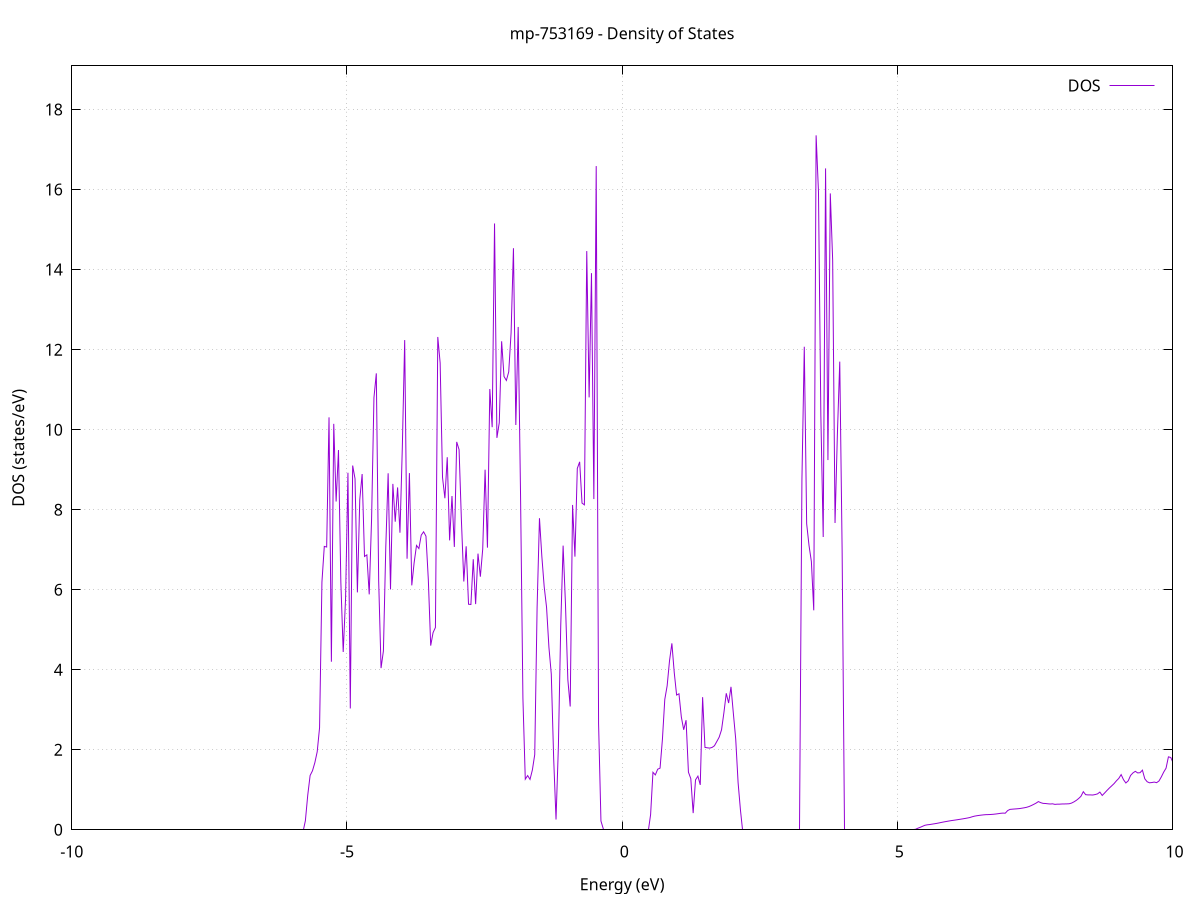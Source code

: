 set title 'mp-753169 - Density of States'
set xlabel 'Energy (eV)'
set ylabel 'DOS (states/eV)'
set grid
set xrange [-10:10]
set yrange [0:19.092]
set xzeroaxis lt -1
set terminal png size 800,600
set output 'mp-753169_dos_gnuplot.png'
plot '-' using 1:2 with lines title 'DOS'
-51.425900 0.000000
-51.383000 0.000000
-51.340000 0.000000
-51.297100 0.000000
-51.254100 0.000000
-51.211100 0.000000
-51.168200 0.000000
-51.125200 0.000000
-51.082200 0.000000
-51.039300 0.000000
-50.996300 0.000000
-50.953300 0.000000
-50.910400 0.000000
-50.867400 0.000000
-50.824500 0.000000
-50.781500 0.000000
-50.738500 0.000000
-50.695600 0.000000
-50.652600 0.000000
-50.609600 0.000000
-50.566700 0.000000
-50.523700 0.000000
-50.480800 0.000000
-50.437800 0.000000
-50.394800 0.000000
-50.351900 0.000000
-50.308900 0.000000
-50.265900 0.000000
-50.223000 0.000000
-50.180000 0.000000
-50.137000 0.000000
-50.094100 0.000000
-50.051100 0.000000
-50.008200 0.000000
-49.965200 0.000000
-49.922200 0.000000
-49.879300 0.000000
-49.836300 0.000000
-49.793300 0.000000
-49.750400 0.000000
-49.707400 0.000000
-49.664400 0.000000
-49.621500 0.000000
-49.578500 0.000000
-49.535600 0.000000
-49.492600 0.000000
-49.449600 0.000000
-49.406700 0.000000
-49.363700 0.000000
-49.320700 0.000000
-49.277800 0.000000
-49.234800 0.000000
-49.191800 0.000000
-49.148900 0.000000
-49.105900 0.000000
-49.063000 0.000000
-49.020000 0.000000
-48.977000 0.000000
-48.934100 0.000000
-48.891100 0.000000
-48.848100 0.000000
-48.805200 0.000000
-48.762200 0.000000
-48.719200 0.000000
-48.676300 0.000000
-48.633300 0.000000
-48.590400 0.000000
-48.547400 0.000000
-48.504400 0.000000
-48.461500 0.000000
-48.418500 0.000000
-48.375500 0.000000
-48.332600 0.000000
-48.289600 0.000000
-48.246600 0.000000
-48.203700 0.000000
-48.160700 0.000000
-48.117800 0.000000
-48.074800 0.000000
-48.031800 0.000000
-47.988900 0.000000
-47.945900 0.000000
-47.902900 0.000000
-47.860000 0.000000
-47.817000 0.000000
-47.774000 0.000000
-47.731100 0.000000
-47.688100 0.000000
-47.645200 0.000000
-47.602200 0.000000
-47.559200 0.000000
-47.516300 0.000000
-47.473300 0.000000
-47.430300 788.424200
-47.387400 0.000000
-47.344400 0.000000
-47.301400 0.000000
-47.258500 0.000000
-47.215500 0.000000
-47.172600 0.000000
-47.129600 0.000000
-47.086600 0.000000
-47.043700 0.000000
-47.000700 0.000000
-46.957700 0.000000
-46.914800 0.000000
-46.871800 0.000000
-46.828800 0.000000
-46.785900 0.000000
-46.742900 0.000000
-46.700000 0.000000
-46.657000 0.000000
-46.614000 0.000000
-46.571100 0.000000
-46.528100 0.000000
-46.485100 0.000000
-46.442200 0.000000
-46.399200 0.000000
-46.356200 0.000000
-46.313300 0.000000
-46.270300 0.000000
-46.227400 0.000000
-46.184400 0.000000
-46.141400 0.000000
-46.098500 0.000000
-46.055500 0.000000
-46.012500 0.000000
-45.969600 0.000000
-45.926600 0.000000
-45.883600 0.000000
-45.840700 0.000000
-45.797700 0.000000
-45.754800 0.000000
-45.711800 0.000000
-45.668800 0.000000
-45.625900 0.000000
-45.582900 0.000000
-45.539900 0.000000
-45.497000 0.000000
-45.454000 0.000000
-45.411000 0.000000
-45.368100 0.000000
-45.325100 0.000000
-45.282200 0.000000
-45.239200 0.000000
-45.196200 0.000000
-45.153300 0.000000
-45.110300 0.000000
-45.067300 0.000000
-45.024400 0.000000
-44.981400 0.000000
-44.938500 0.000000
-44.895500 0.000000
-44.852500 0.000000
-44.809600 0.000000
-44.766600 0.000000
-44.723600 0.000000
-44.680700 0.000000
-44.637700 0.000000
-44.594700 0.000000
-44.551800 0.000000
-44.508800 0.000000
-44.465900 0.000000
-44.422900 0.000000
-44.379900 0.000000
-44.337000 0.000000
-44.294000 0.000000
-44.251000 0.000000
-44.208100 0.000000
-44.165100 0.000000
-44.122100 0.000000
-44.079200 0.000000
-44.036200 0.000000
-43.993300 0.000000
-43.950300 0.000000
-43.907300 0.000000
-43.864400 0.000000
-43.821400 0.000000
-43.778400 0.000000
-43.735500 0.000000
-43.692500 0.000000
-43.649500 0.000000
-43.606600 0.000000
-43.563600 0.000000
-43.520700 0.000000
-43.477700 0.000000
-43.434700 0.000000
-43.391800 0.000000
-43.348800 0.000000
-43.305800 0.000000
-43.262900 0.000000
-43.219900 0.000000
-43.176900 0.000000
-43.134000 0.000000
-43.091000 0.000000
-43.048100 0.000000
-43.005100 0.000000
-42.962100 0.000000
-42.919200 0.000000
-42.876200 0.000000
-42.833200 0.000000
-42.790300 0.000000
-42.747300 0.000000
-42.704300 0.000000
-42.661400 0.000000
-42.618400 0.000000
-42.575500 0.000000
-42.532500 0.000000
-42.489500 0.000000
-42.446600 0.000000
-42.403600 0.000000
-42.360600 0.000000
-42.317700 0.000000
-42.274700 0.000000
-42.231700 0.000000
-42.188800 0.000000
-42.145800 0.000000
-42.102900 0.000000
-42.059900 0.000000
-42.016900 0.000000
-41.974000 0.000000
-41.931000 0.000000
-41.888000 0.000000
-41.845100 0.000000
-41.802100 0.000000
-41.759100 0.000000
-41.716200 0.000000
-41.673200 0.000000
-41.630300 0.000000
-41.587300 0.000000
-41.544300 0.000000
-41.501400 0.000000
-41.458400 0.000000
-41.415400 0.000000
-41.372500 0.000000
-41.329500 0.000000
-41.286500 0.000000
-41.243600 0.000000
-41.200600 0.000000
-41.157700 0.000000
-41.114700 0.000000
-41.071700 0.000000
-41.028800 0.000000
-40.985800 0.000000
-40.942800 0.000000
-40.899900 0.000000
-40.856900 0.000000
-40.813900 0.000000
-40.771000 0.000000
-40.728000 0.000000
-40.685100 0.000000
-40.642100 0.000000
-40.599100 0.000000
-40.556200 0.000000
-40.513200 0.000000
-40.470200 0.000000
-40.427300 0.000000
-40.384300 0.000000
-40.341300 0.000000
-40.298400 0.000000
-40.255400 0.000000
-40.212500 0.000000
-40.169500 0.000000
-40.126500 0.000000
-40.083600 0.000000
-40.040600 0.000000
-39.997600 0.000000
-39.954700 0.000000
-39.911700 0.000000
-39.868700 0.000000
-39.825800 0.000000
-39.782800 0.000000
-39.739900 0.000000
-39.696900 0.000000
-39.653900 0.000000
-39.611000 0.000000
-39.568000 0.000000
-39.525000 0.000000
-39.482100 0.000000
-39.439100 0.000000
-39.396100 0.000000
-39.353200 0.000000
-39.310200 0.000000
-39.267300 0.000000
-39.224300 0.000000
-39.181300 0.000000
-39.138400 0.000000
-39.095400 0.000000
-39.052400 0.000000
-39.009500 0.000000
-38.966500 0.000000
-38.923600 0.000000
-38.880600 0.000000
-38.837600 0.000000
-38.794700 0.000000
-38.751700 0.000000
-38.708700 0.000000
-38.665800 0.000000
-38.622800 0.000000
-38.579800 0.000000
-38.536900 0.000000
-38.493900 0.000000
-38.451000 0.000000
-38.408000 0.000000
-38.365000 0.000000
-38.322100 0.000000
-38.279100 0.000000
-38.236100 0.000000
-38.193200 0.000000
-38.150200 0.000000
-38.107200 0.000000
-38.064300 0.000000
-38.021300 0.000000
-37.978400 0.000000
-37.935400 0.000000
-37.892400 0.000000
-37.849500 0.000000
-37.806500 0.000000
-37.763500 0.000000
-37.720600 0.000000
-37.677600 0.000000
-37.634600 0.000000
-37.591700 0.000000
-37.548700 0.000000
-37.505800 0.000000
-37.462800 0.000000
-37.419800 0.000000
-37.376900 0.000000
-37.333900 0.000000
-37.290900 0.000000
-37.248000 0.000000
-37.205000 0.000000
-37.162000 0.000000
-37.119100 0.000000
-37.076100 0.000000
-37.033200 0.000000
-36.990200 0.000000
-36.947200 0.000000
-36.904300 0.000000
-36.861300 0.000000
-36.818300 0.000000
-36.775400 0.000000
-36.732400 0.000000
-36.689400 0.000000
-36.646500 0.000000
-36.603500 0.000000
-36.560600 0.000000
-36.517600 0.000000
-36.474600 0.000000
-36.431700 0.000000
-36.388700 0.000000
-36.345700 0.000000
-36.302800 0.000000
-36.259800 0.000000
-36.216800 0.000000
-36.173900 0.000000
-36.130900 0.000000
-36.088000 0.000000
-36.045000 0.000000
-36.002000 0.000000
-35.959100 0.000000
-35.916100 0.000000
-35.873100 0.000000
-35.830200 0.000000
-35.787200 0.000000
-35.744200 0.000000
-35.701300 0.000000
-35.658300 0.000000
-35.615400 0.000000
-35.572400 0.000000
-35.529400 0.000000
-35.486500 0.000000
-35.443500 0.000000
-35.400500 0.000000
-35.357600 0.000000
-35.314600 0.000000
-35.271600 0.000000
-35.228700 0.000000
-35.185700 0.000000
-35.142800 0.000000
-35.099800 0.000000
-35.056800 0.000000
-35.013900 0.000000
-34.970900 0.000000
-34.927900 0.000000
-34.885000 0.000000
-34.842000 0.000000
-34.799000 0.000000
-34.756100 0.000000
-34.713100 0.000000
-34.670200 0.000000
-34.627200 0.000000
-34.584200 0.000000
-34.541300 0.000000
-34.498300 0.000000
-34.455300 0.000000
-34.412400 0.000000
-34.369400 0.000000
-34.326400 0.000000
-34.283500 0.000000
-34.240500 0.000000
-34.197600 0.000000
-34.154600 0.000000
-34.111600 0.000000
-34.068700 0.000000
-34.025700 0.000000
-33.982700 0.000000
-33.939800 0.000000
-33.896800 0.000000
-33.853800 0.000000
-33.810900 0.000000
-33.767900 0.000000
-33.725000 0.000000
-33.682000 0.000000
-33.639000 0.000000
-33.596100 0.000000
-33.553100 0.000000
-33.510100 0.000000
-33.467200 0.000000
-33.424200 0.000000
-33.381200 0.000000
-33.338300 0.000000
-33.295300 0.000000
-33.252400 0.000000
-33.209400 0.000000
-33.166400 0.000000
-33.123500 0.000000
-33.080500 0.000000
-33.037500 0.000000
-32.994600 0.000000
-32.951600 0.000000
-32.908700 0.000000
-32.865700 0.000000
-32.822700 0.000000
-32.779800 0.000000
-32.736800 0.000000
-32.693800 0.000000
-32.650900 0.000000
-32.607900 0.000000
-32.564900 0.000000
-32.522000 0.000000
-32.479000 0.000000
-32.436100 0.000000
-32.393100 0.000000
-32.350100 0.000000
-32.307200 0.000000
-32.264200 0.000000
-32.221200 0.000000
-32.178300 0.000000
-32.135300 0.000000
-32.092300 0.000000
-32.049400 0.000000
-32.006400 0.000000
-31.963500 0.000000
-31.920500 0.000000
-31.877500 0.000000
-31.834600 0.000000
-31.791600 0.000000
-31.748600 0.000000
-31.705700 0.000000
-31.662700 0.000000
-31.619700 0.000000
-31.576800 0.000000
-31.533800 0.000000
-31.490900 0.000000
-31.447900 0.000000
-31.404900 0.000000
-31.362000 0.000000
-31.319000 0.000000
-31.276000 0.000000
-31.233100 0.000000
-31.190100 0.000000
-31.147100 0.000000
-31.104200 0.000000
-31.061200 0.000000
-31.018300 0.000000
-30.975300 0.000000
-30.932300 0.000000
-30.889400 0.000000
-30.846400 0.000000
-30.803400 0.000000
-30.760500 0.000000
-30.717500 0.000000
-30.674500 0.000000
-30.631600 0.000000
-30.588600 0.000000
-30.545700 0.000000
-30.502700 0.000000
-30.459700 0.000000
-30.416800 0.000000
-30.373800 0.000000
-30.330800 0.000000
-30.287900 0.000000
-30.244900 0.000000
-30.201900 0.000000
-30.159000 0.000000
-30.116000 0.000000
-30.073100 0.000000
-30.030100 0.000000
-29.987100 0.000000
-29.944200 0.000000
-29.901200 0.000000
-29.858200 0.000000
-29.815300 0.000000
-29.772300 0.000000
-29.729300 0.000000
-29.686400 0.000000
-29.643400 0.000000
-29.600500 0.000000
-29.557500 0.000000
-29.514500 0.000000
-29.471600 0.000000
-29.428600 0.000000
-29.385600 0.000000
-29.342700 0.000000
-29.299700 0.000000
-29.256700 0.000000
-29.213800 0.000000
-29.170800 0.000000
-29.127900 0.000000
-29.084900 0.000000
-29.041900 0.000000
-28.999000 0.000000
-28.956000 0.000000
-28.913000 0.000000
-28.870100 0.000000
-28.827100 0.000000
-28.784100 0.000000
-28.741200 0.000000
-28.698200 0.000000
-28.655300 0.000000
-28.612300 0.000000
-28.569300 0.000000
-28.526400 0.000000
-28.483400 0.000000
-28.440400 0.000000
-28.397500 0.000000
-28.354500 0.000000
-28.311500 0.000000
-28.268600 0.000000
-28.225600 0.000000
-28.182700 0.000000
-28.139700 0.000000
-28.096700 0.000000
-28.053800 0.000000
-28.010800 0.000000
-27.967800 0.000000
-27.924900 0.000000
-27.881900 0.000000
-27.838900 0.000000
-27.796000 0.000000
-27.753000 0.000000
-27.710100 0.000000
-27.667100 0.000000
-27.624100 0.000000
-27.581200 0.000000
-27.538200 0.000000
-27.495200 0.000000
-27.452300 0.000000
-27.409300 0.000000
-27.366400 0.000000
-27.323400 0.000000
-27.280400 0.000000
-27.237500 0.000000
-27.194500 0.000000
-27.151500 0.000000
-27.108600 0.000000
-27.065600 0.000000
-27.022600 0.000000
-26.979700 0.000000
-26.936700 0.000000
-26.893800 0.000000
-26.850800 0.000000
-26.807800 0.000000
-26.764900 0.000000
-26.721900 0.000000
-26.678900 0.000000
-26.636000 0.000000
-26.593000 0.000000
-26.550000 0.000000
-26.507100 0.000000
-26.464100 0.000000
-26.421200 0.000000
-26.378200 0.000000
-26.335200 0.000000
-26.292300 0.000000
-26.249300 0.000000
-26.206300 0.000000
-26.163400 0.000000
-26.120400 0.000000
-26.077400 0.000000
-26.034500 0.000000
-25.991500 0.000000
-25.948600 0.000000
-25.905600 0.000000
-25.862600 0.000000
-25.819700 0.000000
-25.776700 0.000000
-25.733700 0.000000
-25.690800 0.000000
-25.647800 0.000000
-25.604800 0.000000
-25.561900 0.000000
-25.518900 0.000000
-25.476000 0.000000
-25.433000 0.000000
-25.390000 0.000000
-25.347100 0.000000
-25.304100 0.000000
-25.261100 0.000000
-25.218200 0.000000
-25.175200 0.000000
-25.132200 0.000000
-25.089300 0.000000
-25.046300 0.000000
-25.003400 0.000000
-24.960400 0.000000
-24.917400 0.000000
-24.874500 0.000000
-24.831500 0.000000
-24.788500 0.000000
-24.745600 0.000000
-24.702600 0.000000
-24.659600 0.000000
-24.616700 0.000000
-24.573700 0.000000
-24.530800 0.000000
-24.487800 0.000000
-24.444800 0.000000
-24.401900 0.000000
-24.358900 0.000000
-24.315900 0.000000
-24.273000 0.000000
-24.230000 0.000000
-24.187000 0.000000
-24.144100 0.000000
-24.101100 0.000000
-24.058200 0.000000
-24.015200 0.000000
-23.972200 0.000000
-23.929300 0.000000
-23.886300 0.000000
-23.843300 0.000000
-23.800400 0.000000
-23.757400 0.000000
-23.714400 0.000000
-23.671500 0.000000
-23.628500 0.000000
-23.585600 0.000000
-23.542600 0.000000
-23.499600 0.000000
-23.456700 0.000000
-23.413700 0.000000
-23.370700 0.000000
-23.327800 0.000000
-23.284800 0.000000
-23.241800 0.000000
-23.198900 0.000000
-23.155900 0.000000
-23.113000 0.000000
-23.070000 0.000000
-23.027000 0.000000
-22.984100 0.000000
-22.941100 0.000000
-22.898100 0.000000
-22.855200 0.000000
-22.812200 0.000000
-22.769200 0.000000
-22.726300 0.000000
-22.683300 0.000000
-22.640400 0.000000
-22.597400 0.000000
-22.554400 0.000000
-22.511500 0.000000
-22.468500 0.000000
-22.425500 0.000000
-22.382600 0.000000
-22.339600 0.000000
-22.296600 0.000000
-22.253700 0.000000
-22.210700 0.000000
-22.167800 1.049600
-22.124800 1.747400
-22.081800 2.583900
-22.038900 2.924500
-21.995900 3.154200
-21.952900 3.653300
-21.910000 4.935000
-21.867000 4.717500
-21.824000 7.696500
-21.781100 8.660900
-21.738100 7.896600
-21.695200 10.312400
-21.652200 10.898700
-21.609200 12.946600
-21.566300 31.023100
-21.523300 28.699200
-21.480300 26.073900
-21.437400 24.122400
-21.394400 0.000000
-21.351500 0.000000
-21.308500 0.000000
-21.265500 0.000000
-21.222600 0.000000
-21.179600 10.259500
-21.136600 6.173700
-21.093700 8.495100
-21.050700 8.025400
-21.007700 4.738900
-20.964800 6.049200
-20.921800 12.854700
-20.878900 0.000000
-20.835900 0.000000
-20.792900 0.000000
-20.750000 0.000000
-20.707000 0.000000
-20.664000 0.000000
-20.621100 0.000000
-20.578100 0.000000
-20.535100 0.000000
-20.492200 0.000000
-20.449200 0.000000
-20.406300 0.000000
-20.363300 0.000000
-20.320300 0.000000
-20.277400 0.000000
-20.234400 0.000000
-20.191400 0.000000
-20.148500 0.000000
-20.105500 0.000000
-20.062500 0.000000
-20.019600 0.000000
-19.976600 0.000000
-19.933700 0.000000
-19.890700 0.000000
-19.847700 0.000000
-19.804800 0.000000
-19.761800 0.000000
-19.718800 0.000000
-19.675900 0.000000
-19.632900 0.000000
-19.589900 0.000000
-19.547000 0.000000
-19.504000 0.000000
-19.461100 0.000000
-19.418100 0.000000
-19.375100 0.000000
-19.332200 0.000000
-19.289200 0.000000
-19.246200 0.000000
-19.203300 0.000000
-19.160300 0.000000
-19.117300 0.000000
-19.074400 0.000000
-19.031400 0.000000
-18.988500 0.000000
-18.945500 0.000000
-18.902500 0.000000
-18.859600 0.000000
-18.816600 0.000000
-18.773600 0.000000
-18.730700 0.000000
-18.687700 0.000000
-18.644700 0.000000
-18.601800 0.000000
-18.558800 0.000000
-18.515900 0.000000
-18.472900 0.000000
-18.429900 0.000000
-18.387000 0.000000
-18.344000 0.000000
-18.301000 0.000000
-18.258100 0.000000
-18.215100 0.000000
-18.172100 0.000000
-18.129200 0.000000
-18.086200 0.000000
-18.043300 0.000000
-18.000300 0.000000
-17.957300 0.000000
-17.914400 0.000000
-17.871400 0.000000
-17.828400 0.000000
-17.785500 0.000000
-17.742500 0.000000
-17.699500 0.000000
-17.656600 0.000000
-17.613600 0.000000
-17.570700 0.000000
-17.527700 0.000000
-17.484700 0.000000
-17.441800 0.000000
-17.398800 0.000000
-17.355800 0.000000
-17.312900 0.000000
-17.269900 0.000000
-17.226900 0.000000
-17.184000 0.000000
-17.141000 0.000000
-17.098100 0.000000
-17.055100 0.000000
-17.012100 0.000000
-16.969200 0.000000
-16.926200 0.000000
-16.883200 0.000000
-16.840300 0.000000
-16.797300 0.000000
-16.754300 0.000000
-16.711400 0.000000
-16.668400 0.000000
-16.625500 0.000000
-16.582500 0.000000
-16.539500 0.000000
-16.496600 0.000000
-16.453600 0.000000
-16.410600 0.000000
-16.367700 0.000000
-16.324700 0.000000
-16.281700 0.000000
-16.238800 0.000000
-16.195800 0.000000
-16.152900 0.000000
-16.109900 0.000000
-16.066900 0.000000
-16.024000 0.000000
-15.981000 0.000000
-15.938000 0.000000
-15.895100 0.000000
-15.852100 0.000000
-15.809200 0.000000
-15.766200 0.000000
-15.723200 0.000000
-15.680300 0.000000
-15.637300 0.000000
-15.594300 0.000000
-15.551400 0.000000
-15.508400 0.000000
-15.465400 0.000000
-15.422500 0.000000
-15.379500 0.000000
-15.336600 0.000000
-15.293600 0.000000
-15.250600 0.000000
-15.207700 0.000000
-15.164700 0.000000
-15.121700 0.000000
-15.078800 0.000000
-15.035800 0.000000
-14.992800 0.000000
-14.949900 0.000000
-14.906900 0.000000
-14.864000 0.000000
-14.821000 0.000000
-14.778000 0.000000
-14.735100 0.000000
-14.692100 0.000000
-14.649100 0.000000
-14.606200 0.000000
-14.563200 0.000000
-14.520200 0.000000
-14.477300 0.000000
-14.434300 0.000000
-14.391400 0.000000
-14.348400 0.000000
-14.305400 0.000000
-14.262500 0.000000
-14.219500 0.000000
-14.176500 0.000000
-14.133600 0.000000
-14.090600 0.000000
-14.047600 0.000000
-14.004700 0.000000
-13.961700 0.000000
-13.918800 0.000000
-13.875800 0.000000
-13.832800 0.000000
-13.789900 0.000000
-13.746900 0.000000
-13.703900 0.000000
-13.661000 0.000000
-13.618000 0.000000
-13.575000 0.000000
-13.532100 0.000000
-13.489100 0.000000
-13.446200 0.000000
-13.403200 0.000000
-13.360200 0.000000
-13.317300 0.000000
-13.274300 0.000000
-13.231300 0.000000
-13.188400 0.000000
-13.145400 0.000000
-13.102400 0.000000
-13.059500 0.000000
-13.016500 0.000000
-12.973600 0.000000
-12.930600 0.000000
-12.887600 0.000000
-12.844700 0.000000
-12.801700 0.000000
-12.758700 0.000000
-12.715800 0.000000
-12.672800 0.000000
-12.629800 0.000000
-12.586900 0.000000
-12.543900 0.000000
-12.501000 0.000000
-12.458000 0.000000
-12.415000 0.000000
-12.372100 0.000000
-12.329100 0.000000
-12.286100 0.000000
-12.243200 0.000000
-12.200200 0.000000
-12.157200 0.000000
-12.114300 0.000000
-12.071300 0.000000
-12.028400 0.000000
-11.985400 0.000000
-11.942400 0.000000
-11.899500 0.000000
-11.856500 0.000000
-11.813500 0.000000
-11.770600 0.000000
-11.727600 0.000000
-11.684600 0.000000
-11.641700 0.000000
-11.598700 0.000000
-11.555800 0.000000
-11.512800 0.000000
-11.469800 0.000000
-11.426900 0.000000
-11.383900 0.000000
-11.340900 0.000000
-11.298000 0.000000
-11.255000 0.000000
-11.212000 0.000000
-11.169100 0.000000
-11.126100 0.000000
-11.083200 0.000000
-11.040200 0.000000
-10.997200 0.000000
-10.954300 0.000000
-10.911300 0.000000
-10.868300 0.000000
-10.825400 0.000000
-10.782400 0.000000
-10.739400 0.000000
-10.696500 0.000000
-10.653500 0.000000
-10.610600 0.000000
-10.567600 0.000000
-10.524600 0.000000
-10.481700 0.000000
-10.438700 0.000000
-10.395700 0.000000
-10.352800 0.000000
-10.309800 0.000000
-10.266800 0.000000
-10.223900 0.000000
-10.180900 0.000000
-10.138000 0.000000
-10.095000 0.000000
-10.052000 0.000000
-10.009100 0.000000
-9.966100 0.000000
-9.923100 0.000000
-9.880200 0.000000
-9.837200 0.000000
-9.794300 0.000000
-9.751300 0.000000
-9.708300 0.000000
-9.665400 0.000000
-9.622400 0.000000
-9.579400 0.000000
-9.536500 0.000000
-9.493500 0.000000
-9.450500 0.000000
-9.407600 0.000000
-9.364600 0.000000
-9.321700 0.000000
-9.278700 0.000000
-9.235700 0.000000
-9.192800 0.000000
-9.149800 0.000000
-9.106800 0.000000
-9.063900 0.000000
-9.020900 0.000000
-8.977900 0.000000
-8.935000 0.000000
-8.892000 0.000000
-8.849100 0.000000
-8.806100 0.000000
-8.763100 0.000000
-8.720200 0.000000
-8.677200 0.000000
-8.634200 0.000000
-8.591300 0.000000
-8.548300 0.000000
-8.505300 0.000000
-8.462400 0.000000
-8.419400 0.000000
-8.376500 0.000000
-8.333500 0.000000
-8.290500 0.000000
-8.247600 0.000000
-8.204600 0.000000
-8.161600 0.000000
-8.118700 0.000000
-8.075700 0.000000
-8.032700 0.000000
-7.989800 0.000000
-7.946800 0.000000
-7.903900 0.000000
-7.860900 0.000000
-7.817900 0.000000
-7.775000 0.000000
-7.732000 0.000000
-7.689000 0.000000
-7.646100 0.000000
-7.603100 0.000000
-7.560100 0.000000
-7.517200 0.000000
-7.474200 0.000000
-7.431300 0.000000
-7.388300 0.000000
-7.345300 0.000000
-7.302400 0.000000
-7.259400 0.000000
-7.216400 0.000000
-7.173500 0.000000
-7.130500 0.000000
-7.087500 0.000000
-7.044600 0.000000
-7.001600 0.000000
-6.958700 0.000000
-6.915700 0.000000
-6.872700 0.000000
-6.829800 0.000000
-6.786800 0.000000
-6.743800 0.000000
-6.700900 0.000000
-6.657900 0.000000
-6.614900 0.000000
-6.572000 0.000000
-6.529000 0.000000
-6.486100 0.000000
-6.443100 0.000000
-6.400100 0.000000
-6.357200 0.000000
-6.314200 0.000000
-6.271200 0.000000
-6.228300 0.000000
-6.185300 0.000000
-6.142300 0.000000
-6.099400 0.000000
-6.056400 0.000000
-6.013500 0.000000
-5.970500 0.000000
-5.927500 0.000000
-5.884600 0.000000
-5.841600 0.000000
-5.798600 0.000000
-5.755700 0.226500
-5.712700 0.866000
-5.669700 1.356700
-5.626800 1.474000
-5.583800 1.676500
-5.540900 1.949300
-5.497900 2.553400
-5.454900 6.191100
-5.412000 7.082200
-5.369000 7.067100
-5.326000 10.307600
-5.283100 4.200500
-5.240100 10.145500
-5.197100 8.204100
-5.154200 9.490500
-5.111200 6.189800
-5.068300 4.443200
-5.025300 5.785800
-4.982300 8.922700
-4.939400 3.032700
-4.896400 9.103300
-4.853400 8.772100
-4.810500 5.933300
-4.767500 8.248900
-4.724500 8.890800
-4.681600 6.831800
-4.638600 6.870100
-4.595700 5.883800
-4.552700 7.771200
-4.509700 10.800000
-4.466800 11.407500
-4.423800 6.216300
-4.380800 4.040700
-4.337900 4.469500
-4.294900 7.052800
-4.251900 8.909500
-4.209000 6.008100
-4.166000 8.644300
-4.123100 7.699100
-4.080100 8.556700
-4.037100 7.423900
-3.994200 9.552700
-3.951200 12.238900
-3.908200 6.774400
-3.865300 8.915600
-3.822300 6.108400
-3.779400 6.677400
-3.736400 7.107200
-3.693400 7.028500
-3.650500 7.364000
-3.607500 7.447400
-3.564500 7.338200
-3.521600 6.249000
-3.478600 4.602400
-3.435600 4.927300
-3.392700 5.055800
-3.349700 12.316400
-3.306800 11.667500
-3.263800 8.806900
-3.220800 8.285800
-3.177900 9.310600
-3.134900 7.233300
-3.091900 8.341500
-3.049000 7.069100
-3.006000 9.694300
-2.963000 9.500200
-2.920100 7.715600
-2.877100 6.204600
-2.834200 7.085100
-2.791200 5.636900
-2.748200 5.630600
-2.705300 6.761700
-2.662300 5.640700
-2.619300 6.902300
-2.576400 6.325300
-2.533400 7.015300
-2.490400 8.999800
-2.447500 7.050200
-2.404500 11.016000
-2.361600 10.061800
-2.318600 15.153600
-2.275600 9.794700
-2.232700 10.173300
-2.189700 12.209100
-2.146700 11.330000
-2.103800 11.229900
-2.060800 11.444800
-2.017800 12.423000
-1.974900 14.535200
-1.931900 10.117500
-1.889000 12.567300
-1.846000 8.357500
-1.803000 3.287400
-1.760100 1.264300
-1.717100 1.355000
-1.674100 1.258900
-1.631200 1.495000
-1.588200 1.878700
-1.545200 5.556500
-1.502300 7.787200
-1.459300 6.836800
-1.416400 6.073500
-1.373400 5.559700
-1.330400 4.559400
-1.287500 3.892100
-1.244500 1.794100
-1.201500 0.256800
-1.158600 2.078100
-1.115600 5.108500
-1.072600 7.101100
-1.029700 5.634000
-0.986700 3.753600
-0.943800 3.080900
-0.900800 8.118700
-0.857800 6.825900
-0.814900 9.030400
-0.771900 9.196200
-0.728900 8.164300
-0.686000 8.120900
-0.643000 14.462700
-0.600000 10.806700
-0.557100 13.911300
-0.514100 8.265700
-0.471200 16.587700
-0.428200 2.653500
-0.385200 0.219100
-0.342300 0.000000
-0.299300 0.000000
-0.256300 0.000000
-0.213400 0.000000
-0.170400 0.000000
-0.127400 0.000000
-0.084500 0.000000
-0.041500 0.000000
0.001400 0.000000
0.044400 0.000000
0.087400 0.000000
0.130300 0.000000
0.173300 0.000000
0.216300 0.000000
0.259200 0.000000
0.302200 0.000000
0.345200 0.000000
0.388100 0.000000
0.431100 0.000000
0.474000 0.000000
0.517000 0.378000
0.560000 1.436600
0.602900 1.371000
0.645900 1.513500
0.688900 1.540700
0.731800 2.258100
0.774800 3.258200
0.817800 3.598600
0.860700 4.223300
0.903700 4.659300
0.946600 3.930800
0.989600 3.367100
1.032600 3.398900
1.075500 2.818500
1.118500 2.499400
1.161500 2.738900
1.204400 1.439800
1.247400 1.278200
1.290400 0.416800
1.333300 1.247300
1.376300 1.340600
1.419200 1.122100
1.462200 3.314600
1.505200 2.058300
1.548100 2.048600
1.591100 2.040900
1.634100 2.058200
1.677000 2.099500
1.720000 2.206100
1.762900 2.314100
1.805900 2.497800
1.848900 2.924800
1.891800 3.411000
1.934800 3.167300
1.977800 3.572700
2.020700 2.909600
2.063700 2.264800
2.106700 1.180600
2.149600 0.493600
2.192600 0.000000
2.235500 0.000000
2.278500 0.000000
2.321500 0.000000
2.364400 0.000000
2.407400 0.000000
2.450400 0.000000
2.493300 0.000000
2.536300 0.000000
2.579300 0.000000
2.622200 0.000000
2.665200 0.000000
2.708100 0.000000
2.751100 0.000000
2.794100 0.000000
2.837000 0.000000
2.880000 0.000000
2.923000 0.000000
2.965900 0.000000
3.008900 0.000000
3.051900 0.000000
3.094800 0.000000
3.137800 0.000000
3.180700 0.000000
3.223700 0.000000
3.266700 8.752300
3.309600 12.072900
3.352600 7.649500
3.395600 7.104400
3.438500 6.703300
3.481500 5.485100
3.524500 17.356200
3.567400 15.946700
3.610400 10.369600
3.653300 7.317200
3.696300 16.530000
3.739300 9.241000
3.782200 15.904300
3.825200 14.233800
3.868200 7.667600
3.911100 9.890900
3.954100 11.700600
3.997100 6.979500
4.040000 0.000000
4.083000 0.000000
4.125900 0.000000
4.168900 0.000000
4.211900 0.000000
4.254800 0.000000
4.297800 0.000000
4.340800 0.000000
4.383700 0.000000
4.426700 0.000000
4.469700 0.000000
4.512600 0.000000
4.555600 0.000000
4.598500 0.000000
4.641500 0.000000
4.684500 0.000000
4.727400 0.000000
4.770400 0.000000
4.813400 0.000000
4.856300 0.000000
4.899300 0.000000
4.942300 0.000000
4.985200 0.000000
5.028200 0.000000
5.071100 0.000000
5.114100 0.000000
5.157100 0.000000
5.200000 0.000000
5.243000 0.000000
5.286000 0.000000
5.328900 0.011400
5.371900 0.038500
5.414900 0.061000
5.457800 0.086600
5.500800 0.112400
5.543700 0.124000
5.586700 0.130400
5.629700 0.140300
5.672600 0.149700
5.715600 0.159800
5.758600 0.171500
5.801500 0.184100
5.844500 0.195900
5.887500 0.206700
5.930400 0.217300
5.973400 0.227500
6.016300 0.236000
6.059300 0.244700
6.102300 0.253800
6.145200 0.263300
6.188200 0.272800
6.231200 0.283000
6.274100 0.293900
6.317100 0.306000
6.360100 0.325200
6.403000 0.340900
6.446000 0.351300
6.488900 0.360200
6.531900 0.367500
6.574900 0.374000
6.617800 0.378500
6.660800 0.379600
6.703800 0.383000
6.746700 0.387800
6.789700 0.394300
6.832700 0.402500
6.875600 0.411600
6.918600 0.416600
6.961500 0.414400
7.004500 0.479300
7.047500 0.509600
7.090400 0.515000
7.133400 0.519800
7.176400 0.524400
7.219300 0.529800
7.262300 0.539300
7.305300 0.549300
7.348200 0.561500
7.391200 0.579900
7.434100 0.605100
7.477100 0.634100
7.520100 0.665300
7.563000 0.704500
7.606000 0.677400
7.649000 0.659700
7.691900 0.656700
7.734900 0.649500
7.777800 0.644300
7.820800 0.648600
7.863800 0.634800
7.906700 0.640200
7.949700 0.640700
7.992700 0.644500
8.035600 0.645500
8.078600 0.647300
8.121600 0.649900
8.164500 0.666400
8.207500 0.696100
8.250400 0.733300
8.293400 0.780000
8.336400 0.837000
8.379300 0.951900
8.422300 0.877400
8.465300 0.871500
8.508200 0.871300
8.551200 0.868800
8.594200 0.880200
8.637100 0.896700
8.680100 0.941700
8.723000 0.857600
8.766000 0.918200
8.809000 0.982200
8.851900 1.042400
8.894900 1.097400
8.937900 1.153700
8.980800 1.223400
9.023800 1.283900
9.066800 1.378700
9.109700 1.251600
9.152700 1.169700
9.195600 1.224200
9.238600 1.358000
9.281600 1.421500
9.324500 1.460900
9.367500 1.421000
9.410500 1.426500
9.453400 1.490300
9.496400 1.274100
9.539400 1.200700
9.582300 1.174200
9.625300 1.180700
9.668200 1.192400
9.711200 1.177300
9.754200 1.219000
9.797100 1.322000
9.840100 1.441200
9.883100 1.540300
9.926000 1.822700
9.969000 1.806500
10.012000 1.670100
10.054900 1.431300
10.097900 1.361300
10.140800 1.441700
10.183800 1.448400
10.226800 1.466200
10.269700 1.587600
10.312700 1.362900
10.355700 1.392200
10.398600 1.573500
10.441600 1.587600
10.484600 1.651600
10.527500 1.732000
10.570500 1.819500
10.613400 1.839700
10.656400 2.114700
10.699400 1.708300
10.742300 1.778500
10.785300 1.876700
10.828300 2.073400
10.871200 1.856600
10.914200 1.738900
10.957200 1.671000
11.000100 1.763200
11.043100 1.803200
11.086000 1.937400
11.129000 2.172600
11.172000 2.223200
11.214900 2.146600
11.257900 2.018600
11.300900 1.949400
11.343800 2.028300
11.386800 2.106100
11.429800 2.200400
11.472700 2.321200
11.515700 2.152900
11.558600 2.238700
11.601600 2.447000
11.644600 3.065700
11.687500 3.152000
11.730500 4.029800
11.773500 2.350500
11.816400 1.979500
11.859400 2.106000
11.902400 2.186900
11.945300 2.273000
11.988300 2.384900
12.031200 2.496800
12.074200 2.521600
12.117200 2.339100
12.160100 2.214800
12.203100 2.124600
12.246100 2.398600
12.289000 2.679400
12.332000 2.936700
12.375000 2.577200
12.417900 2.225500
12.460900 1.990600
12.503800 1.799300
12.546800 1.792000
12.589800 1.794900
12.632700 1.992500
12.675700 2.162300
12.718700 2.345000
12.761600 2.434300
12.804600 2.414900
12.847600 2.172100
12.890500 1.993200
12.933500 1.861500
12.976400 1.728000
13.019400 1.616800
13.062400 1.834400
13.105300 1.731300
13.148300 1.589000
13.191300 1.398600
13.234200 1.374600
13.277200 1.424000
13.320200 1.896200
13.363100 2.324900
13.406100 2.308600
13.449000 2.248900
13.492000 2.094200
13.535000 2.062600
13.577900 2.250200
13.620900 1.854900
13.663900 1.796200
13.706800 1.594400
13.749800 1.602800
13.792700 1.765800
13.835700 1.925500
13.878700 2.036200
13.921600 2.132100
13.964600 2.267100
14.007600 2.608400
14.050500 2.276400
14.093500 1.976700
14.136500 1.916000
14.179400 1.836400
14.222400 2.057100
14.265300 2.866400
14.308300 3.571700
14.351300 3.741200
14.394200 3.092800
14.437200 2.865800
14.480200 2.800100
14.523100 3.079100
14.566100 3.032800
14.609100 2.667400
14.652000 2.663600
14.695000 3.029100
14.737900 3.309200
14.780900 3.830000
14.823900 3.564800
14.866800 3.300500
14.909800 3.364000
14.952800 3.536900
14.995700 3.013300
15.038700 2.311600
15.081700 2.159000
15.124600 2.112900
15.167600 1.865400
15.210500 1.967400
15.253500 2.531300
15.296500 2.733600
15.339400 2.678900
15.382400 2.782700
15.425400 2.947700
15.468300 3.184100
15.511300 2.980900
15.554300 2.898900
15.597200 3.122900
15.640200 3.377200
15.683100 3.221300
15.726100 3.046100
15.769100 3.646700
15.812000 3.322900
15.855000 3.625200
15.898000 3.393400
15.940900 3.147300
15.983900 2.880000
16.026900 2.659100
16.069800 2.604800
16.112800 2.548900
16.155700 2.526800
16.198700 2.642700
16.241700 2.548200
16.284600 2.552600
16.327600 2.532300
16.370600 2.511300
16.413500 2.359800
16.456500 2.267200
16.499500 2.203900
16.542400 2.474800
16.585400 2.494600
16.628300 2.615500
16.671300 3.030500
16.714300 2.826100
16.757200 2.731800
16.800200 2.631300
16.843200 2.650500
16.886100 2.754600
16.929100 2.747200
16.972100 2.808500
17.015000 2.970200
17.058000 2.993100
17.100900 2.948200
17.143900 2.906500
17.186900 3.041100
17.229800 3.114800
17.272800 3.002100
17.315800 2.802600
17.358700 2.521500
17.401700 2.668300
17.444700 3.384500
17.487600 3.417100
17.530600 3.546500
17.573500 3.487900
17.616500 2.822000
17.659500 2.399800
17.702400 3.019500
17.745400 2.957600
17.788400 3.391600
17.831300 3.388800
17.874300 3.274200
17.917300 3.318000
17.960200 3.209600
18.003200 3.401900
18.046100 3.374800
18.089100 3.260200
18.132100 3.043500
18.175000 2.770500
18.218000 2.859100
18.261000 3.008600
18.303900 3.169200
18.346900 3.002400
18.389900 2.539800
18.432800 2.416100
18.475800 2.349000
18.518700 2.251900
18.561700 1.995200
18.604700 2.004300
18.647600 2.162200
18.690600 2.013200
18.733600 1.786800
18.776500 1.745000
18.819500 1.723900
18.862500 1.703900
18.905400 1.686100
18.948400 1.434700
18.991300 1.416200
19.034300 1.464900
19.077300 1.586600
19.120200 1.875000
19.163200 2.037000
19.206200 2.117400
19.249100 2.254200
19.292100 2.457700
19.335000 2.534100
19.378000 2.896800
19.421000 2.906100
19.463900 2.666600
19.506900 2.509400
19.549900 2.954600
19.592800 3.099300
19.635800 2.781500
19.678800 2.694400
19.721700 2.780600
19.764700 2.969800
19.807600 2.792500
19.850600 2.177500
19.893600 2.505600
19.936500 2.555600
19.979500 2.581100
20.022500 2.575200
20.065400 2.718700
20.108400 3.113700
20.151400 3.001500
20.194300 2.769800
20.237300 2.737200
20.280200 3.024600
20.323200 3.038100
20.366200 2.796100
20.409100 2.459500
20.452100 2.392100
20.495100 2.628100
20.538000 3.203500
20.581000 3.348000
20.624000 3.491400
20.666900 2.986800
20.709900 2.401900
20.752800 2.369800
20.795800 2.469100
20.838800 2.764400
20.881700 3.185400
20.924700 3.896500
20.967700 3.776400
21.010600 3.650100
21.053600 3.446800
21.096600 3.313700
21.139500 3.104300
21.182500 3.047400
21.225400 2.252800
21.268400 2.100900
21.311400 2.268800
21.354300 2.655400
21.397300 2.595600
21.440300 2.610900
21.483200 2.595900
21.526200 2.794200
21.569200 2.523400
21.612100 2.647300
21.655100 2.579000
21.698000 2.551400
21.741000 2.589700
21.784000 2.645000
21.826900 2.090900
21.869900 1.777600
21.912900 1.896700
21.955800 2.063800
21.998800 2.094500
22.041800 2.211400
22.084700 2.506500
22.127700 2.705800
22.170600 2.949900
22.213600 3.067700
22.256600 2.680900
22.299500 2.398300
22.342500 2.324300
22.385500 2.331900
22.428400 2.493500
22.471400 2.643500
22.514400 2.471800
22.557300 2.273500
22.600300 2.041500
22.643200 1.947000
22.686200 1.833800
22.729200 1.786600
22.772100 1.724400
22.815100 1.553800
22.858100 1.485700
22.901000 1.457100
22.944000 1.433100
22.987000 1.447100
23.029900 1.496600
23.072900 1.567300
23.115800 1.532900
23.158800 1.518700
23.201800 1.532400
23.244700 1.552000
23.287700 1.657100
23.330700 1.760800
23.373600 2.047700
23.416600 2.328700
23.459600 2.359400
23.502500 2.203300
23.545500 2.153600
23.588400 2.580400
23.631400 2.232400
23.674400 2.429700
23.717300 2.545800
23.760300 2.680700
23.803300 2.797800
23.846200 2.932300
23.889200 2.703200
23.932200 2.543300
23.975100 2.326900
24.018100 2.161700
24.061000 1.948700
24.104000 1.959300
24.147000 2.203600
24.189900 2.936000
24.232900 2.753700
24.275900 2.538400
24.318800 2.424900
24.361800 2.288100
24.404800 2.078700
24.447700 2.193500
24.490700 2.439700
24.533600 2.509600
24.576600 2.613000
24.619600 3.413900
24.662500 3.916100
24.705500 3.550400
24.748500 3.030100
24.791400 2.818600
24.834400 2.212900
24.877400 2.036800
24.920300 2.576300
24.963300 2.984200
25.006200 3.287500
25.049200 3.340700
25.092200 3.234000
25.135100 2.744800
25.178100 2.955700
25.221100 3.049300
25.264000 2.549900
25.307000 2.828900
25.349900 3.170400
25.392900 3.636800
25.435900 3.603500
25.478800 3.310500
25.521800 2.881400
25.564800 2.873600
25.607700 3.331900
25.650700 3.759700
25.693700 3.513800
25.736600 3.490100
25.779600 3.414200
25.822500 3.503700
25.865500 3.397900
25.908500 3.203500
25.951400 3.760100
25.994400 3.645400
26.037400 3.399900
26.080300 3.324100
26.123300 3.414500
26.166300 3.726100
26.209200 3.437200
26.252200 3.262800
26.295100 3.343000
26.338100 3.332800
26.381100 3.125500
26.424000 3.021200
26.467000 3.035300
26.510000 3.052300
26.552900 3.515700
26.595900 3.544200
26.638900 3.378300
26.681800 3.003500
26.724800 2.915500
26.767700 2.740200
26.810700 2.537500
26.853700 2.909400
26.896600 3.146500
26.939600 3.310100
26.982600 3.269500
27.025500 3.323800
27.068500 3.371800
27.111500 3.206400
27.154400 2.561500
27.197400 2.434400
27.240300 2.784600
27.283300 3.282600
27.326300 3.374800
27.369200 3.096800
27.412200 3.259400
27.455200 3.613200
27.498100 3.313100
27.541100 2.763000
27.584100 2.800700
27.627000 2.663600
27.670000 2.974200
27.712900 3.233200
27.755900 3.201400
27.798900 3.046700
27.841800 2.800000
27.884800 2.871400
27.927800 3.204300
27.970700 3.279200
28.013700 3.251300
28.056700 3.219400
28.099600 3.333200
28.142600 3.741900
28.185500 3.377000
28.228500 3.224900
28.271500 3.019900
28.314400 3.128900
28.357400 3.081100
28.400400 2.904600
28.443300 2.834500
28.486300 2.893900
28.529300 2.735300
28.572200 2.693100
28.615200 3.158400
28.658100 3.967300
28.701100 3.872200
28.744100 3.103000
28.787000 2.983900
28.830000 3.262100
28.873000 3.242500
28.915900 3.040600
28.958900 2.833500
29.001900 2.891900
29.044800 3.255800
29.087800 3.898800
29.130700 3.714200
29.173700 3.327200
29.216700 3.041900
29.259600 3.159400
29.302600 3.512900
29.345600 3.359100
29.388500 3.463700
29.431500 3.139200
29.474500 2.672700
29.517400 2.256200
29.560400 2.340000
29.603300 2.942100
29.646300 2.910800
29.689300 3.090700
29.732200 3.167200
29.775200 2.805400
29.818200 2.582000
29.861100 2.327000
29.904100 2.246300
29.947100 2.009300
29.990000 1.825200
30.033000 1.648700
30.075900 1.270700
30.118900 1.069000
30.161900 0.952700
30.204800 0.763200
30.247800 0.533300
30.290800 0.358200
30.333700 0.233500
30.376700 0.133200
30.419700 0.089100
30.462600 0.053200
30.505600 0.025900
30.548500 0.007300
30.591500 0.000100
30.634500 0.000000
30.677400 0.000000
30.720400 0.000000
30.763400 0.000000
30.806300 0.000000
30.849300 0.000000
30.892300 0.000000
30.935200 0.000000
30.978200 0.000000
31.021100 0.000000
31.064100 0.000000
31.107100 0.000000
31.150000 0.000000
31.193000 0.000000
31.236000 0.000000
31.278900 0.000000
31.321900 0.000000
31.364800 0.000000
31.407800 0.000000
31.450800 0.000000
31.493700 0.000000
31.536700 0.000000
31.579700 0.000000
31.622600 0.000000
31.665600 0.000000
31.708600 0.000000
31.751500 0.000000
31.794500 0.000000
31.837400 0.000000
31.880400 0.000000
31.923400 0.000000
31.966300 0.000000
32.009300 0.000000
32.052300 0.000000
32.095200 0.000000
32.138200 0.000000
32.181200 0.000000
32.224100 0.000000
32.267100 0.000000
32.310000 0.000000
32.353000 0.000000
32.396000 0.000000
32.438900 0.000000
32.481900 0.000000
32.524900 0.000000
32.567800 0.000000
32.610800 0.000000
32.653800 0.000000
32.696700 0.000000
32.739700 0.000000
32.782600 0.000000
32.825600 0.000000
32.868600 0.000000
32.911500 0.000000
32.954500 0.000000
32.997500 0.000000
33.040400 0.000000
33.083400 0.000000
33.126400 0.000000
33.169300 0.000000
33.212300 0.000000
33.255200 0.000000
33.298200 0.000000
33.341200 0.000000
33.384100 0.000000
33.427100 0.000000
33.470100 0.000000
33.513000 0.000000
33.556000 0.000000
33.599000 0.000000
33.641900 0.000000
33.684900 0.000000
33.727800 0.000000
33.770800 0.000000
33.813800 0.000000
33.856700 0.000000
33.899700 0.000000
33.942700 0.000000
33.985600 0.000000
34.028600 0.000000
34.071600 0.000000
34.114500 0.000000
34.157500 0.000000
34.200400 0.000000
34.243400 0.000000
34.286400 0.000000
34.329300 0.000000
34.372300 0.000000
34.415300 0.000000
34.458200 0.000000
34.501200 0.000000
e

